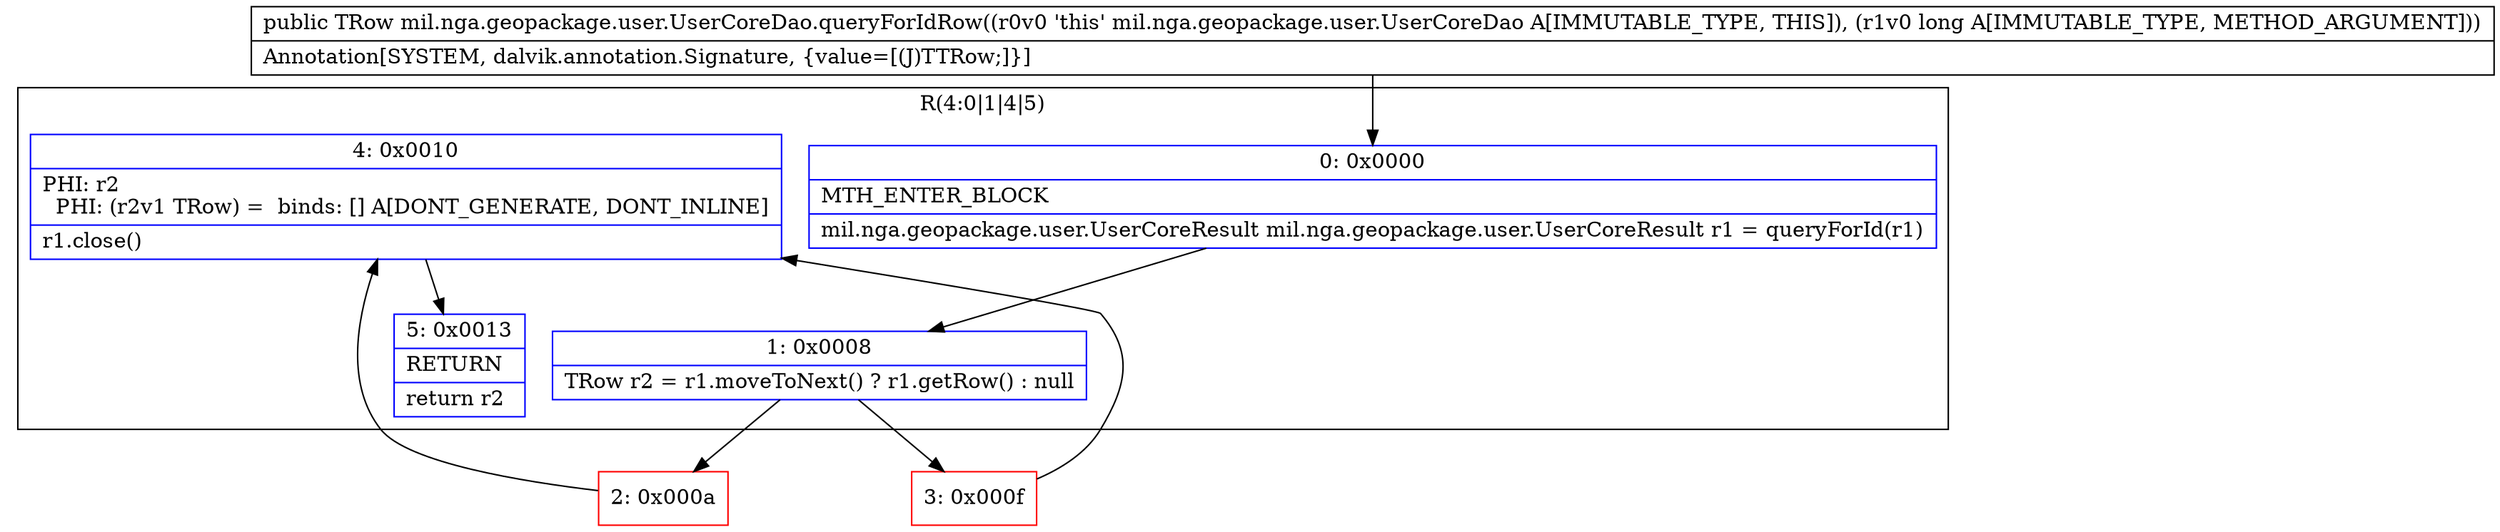 digraph "CFG formil.nga.geopackage.user.UserCoreDao.queryForIdRow(J)Lmil\/nga\/geopackage\/user\/UserCoreRow;" {
subgraph cluster_Region_148948171 {
label = "R(4:0|1|4|5)";
node [shape=record,color=blue];
Node_0 [shape=record,label="{0\:\ 0x0000|MTH_ENTER_BLOCK\l|mil.nga.geopackage.user.UserCoreResult mil.nga.geopackage.user.UserCoreResult r1 = queryForId(r1)\l}"];
Node_1 [shape=record,label="{1\:\ 0x0008|TRow r2 = r1.moveToNext() ? r1.getRow() : null\l}"];
Node_4 [shape=record,label="{4\:\ 0x0010|PHI: r2 \l  PHI: (r2v1 TRow) =  binds: [] A[DONT_GENERATE, DONT_INLINE]\l|r1.close()\l}"];
Node_5 [shape=record,label="{5\:\ 0x0013|RETURN\l|return r2\l}"];
}
Node_2 [shape=record,color=red,label="{2\:\ 0x000a}"];
Node_3 [shape=record,color=red,label="{3\:\ 0x000f}"];
MethodNode[shape=record,label="{public TRow mil.nga.geopackage.user.UserCoreDao.queryForIdRow((r0v0 'this' mil.nga.geopackage.user.UserCoreDao A[IMMUTABLE_TYPE, THIS]), (r1v0 long A[IMMUTABLE_TYPE, METHOD_ARGUMENT]))  | Annotation[SYSTEM, dalvik.annotation.Signature, \{value=[(J)TTRow;]\}]\l}"];
MethodNode -> Node_0;
Node_0 -> Node_1;
Node_1 -> Node_2;
Node_1 -> Node_3;
Node_4 -> Node_5;
Node_2 -> Node_4;
Node_3 -> Node_4;
}

